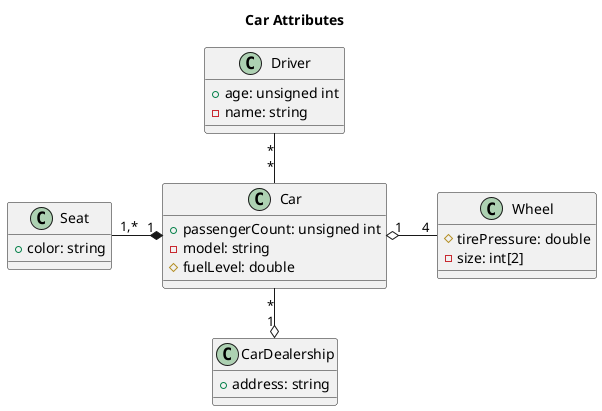@startuml

' Settings
' ============================

' use +,#,- instead of icons
'skinparam classAttributeIconSize 0

' horizontal distance in px
skinparam nodesep 50 

' vertical distance in px
skinparam ranksep 50

' use only straight lines (ortho/polyline)
'skinparam linetype ortho

' title
title Car Attributes



' Classes
' ============================
class Car{
+ passengerCount: unsigned int
- model: string
# fuelLevel: double
}

class Driver{
+ age: unsigned int
- name: string
}

class CarDealership{
+ address: string
}

class Wheel{
# tirePressure: double
- size: int[2]
}

class Seat{
+ color: string
}

' Relations
' ============================
Driver "*" -down- "*" Car
Wheel "4" -left-o "1" Car
CarDealership "1" o-up- "*" Car
Seat "1,*" -right-* "1" Car

@enduml